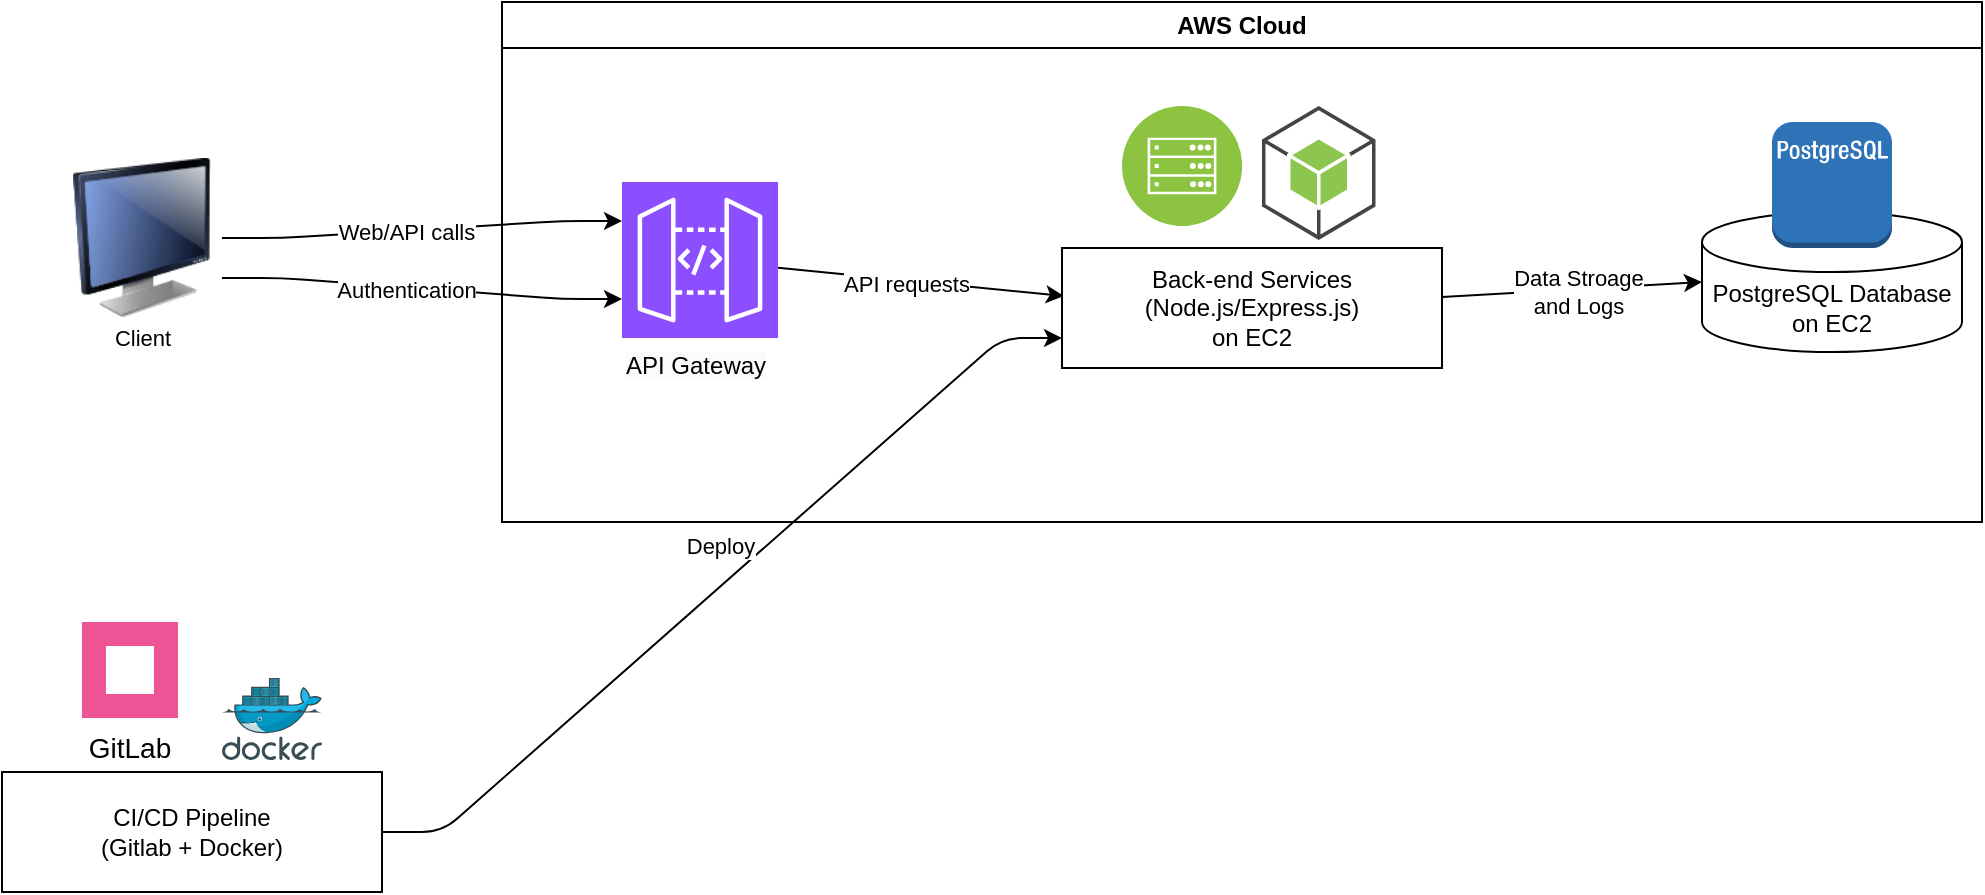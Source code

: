 <mxfile>
    <diagram id="TadUA5OTynd0SfXIiHl0" name="Page-1">
        <mxGraphModel dx="2187" dy="1416" grid="1" gridSize="10" guides="1" tooltips="1" connect="1" arrows="1" fold="1" page="1" pageScale="1" pageWidth="1169" pageHeight="827" background="#ffffff" math="0" shadow="0">
            <root>
                <mxCell id="0"/>
                <mxCell id="1" parent="0"/>
                <mxCell id="8" value="AWS Cloud" style="swimlane;whiteSpace=wrap;html=1;" vertex="1" parent="1">
                    <mxGeometry x="160" y="190" width="740" height="260" as="geometry"/>
                </mxCell>
                <mxCell id="17" style="edgeStyle=none;html=1;entryX=0.005;entryY=0.4;entryDx=0;entryDy=0;entryPerimeter=0;" edge="1" parent="8" source="34" target="9">
                    <mxGeometry relative="1" as="geometry">
                        <mxPoint x="160" y="170" as="sourcePoint"/>
                    </mxGeometry>
                </mxCell>
                <mxCell id="18" value="API requests" style="edgeLabel;html=1;align=center;verticalAlign=middle;resizable=0;points=[];" vertex="1" connectable="0" parent="17">
                    <mxGeometry x="-0.104" y="-2" relative="1" as="geometry">
                        <mxPoint as="offset"/>
                    </mxGeometry>
                </mxCell>
                <mxCell id="22" style="edgeStyle=none;html=1;entryX=0;entryY=0.5;entryDx=0;entryDy=0;entryPerimeter=0;" edge="1" parent="8" source="9" target="11">
                    <mxGeometry relative="1" as="geometry"/>
                </mxCell>
                <mxCell id="23" value="Data Stroage&lt;div&gt;and Logs&lt;/div&gt;" style="edgeLabel;html=1;align=center;verticalAlign=middle;resizable=0;points=[];" vertex="1" connectable="0" parent="22">
                    <mxGeometry x="-0.246" y="1" relative="1" as="geometry">
                        <mxPoint x="19" y="1" as="offset"/>
                    </mxGeometry>
                </mxCell>
                <mxCell id="37" value="" style="group" vertex="1" connectable="0" parent="8">
                    <mxGeometry x="60" y="90" width="80" height="110" as="geometry"/>
                </mxCell>
                <mxCell id="34" value="" style="sketch=0;points=[[0,0,0],[0.25,0,0],[0.5,0,0],[0.75,0,0],[1,0,0],[0,1,0],[0.25,1,0],[0.5,1,0],[0.75,1,0],[1,1,0],[0,0.25,0],[0,0.5,0],[0,0.75,0],[1,0.25,0],[1,0.5,0],[1,0.75,0]];outlineConnect=0;fontColor=#232F3E;fillColor=#8C4FFF;strokeColor=#ffffff;dashed=0;verticalLabelPosition=bottom;verticalAlign=top;align=center;html=1;fontSize=12;fontStyle=0;aspect=fixed;shape=mxgraph.aws4.resourceIcon;resIcon=mxgraph.aws4.api_gateway;" vertex="1" parent="37">
                    <mxGeometry width="78" height="78" as="geometry"/>
                </mxCell>
                <mxCell id="35" value="&lt;span style=&quot;color: rgb(0, 0, 0); font-family: Helvetica; font-size: 12px; font-style: normal; font-variant-ligatures: normal; font-variant-caps: normal; font-weight: 400; letter-spacing: normal; orphans: 2; text-align: center; text-indent: 0px; text-transform: none; widows: 2; word-spacing: 0px; -webkit-text-stroke-width: 0px; white-space: normal; background-color: rgb(251, 251, 251); text-decoration-thickness: initial; text-decoration-style: initial; text-decoration-color: initial; display: inline !important; float: none;&quot;&gt;API Gateway&lt;/span&gt;" style="text;whiteSpace=wrap;html=1;" vertex="1" parent="37">
                    <mxGeometry y="78" width="80" height="32" as="geometry"/>
                </mxCell>
                <mxCell id="38" value="" style="group" vertex="1" connectable="0" parent="8">
                    <mxGeometry x="280" y="52" width="190" height="131" as="geometry"/>
                </mxCell>
                <mxCell id="9" value="Back-end&amp;nbsp;&lt;span style=&quot;background-color: transparent;&quot;&gt;Services&lt;/span&gt;&lt;div&gt;(Node.js/Express.js)&lt;/div&gt;&lt;div&gt;on EC2&lt;/div&gt;" style="whiteSpace=wrap;html=1;" vertex="1" parent="38">
                    <mxGeometry y="71" width="190" height="60" as="geometry"/>
                </mxCell>
                <mxCell id="32" value="" style="image;aspect=fixed;perimeter=ellipsePerimeter;html=1;align=center;shadow=0;dashed=0;fontColor=#4277BB;labelBackgroundColor=default;fontSize=12;spacingTop=3;image=img/lib/ibm/infrastructure/mobile_backend.svg;" vertex="1" parent="38">
                    <mxGeometry x="30" width="60" height="60" as="geometry"/>
                </mxCell>
                <mxCell id="33" value="" style="outlineConnect=0;dashed=0;verticalLabelPosition=bottom;verticalAlign=top;align=center;html=1;shape=mxgraph.aws3.android;fillColor=#8CC64F;gradientColor=none;" vertex="1" parent="38">
                    <mxGeometry x="100" width="56.75" height="67" as="geometry"/>
                </mxCell>
                <mxCell id="39" value="" style="group" vertex="1" connectable="0" parent="8">
                    <mxGeometry x="600" y="60" width="130" height="115" as="geometry"/>
                </mxCell>
                <mxCell id="11" value="PostgreSQL Database&lt;div&gt;on EC2&lt;/div&gt;" style="shape=cylinder3;whiteSpace=wrap;html=1;boundedLbl=1;backgroundOutline=1;size=15;" vertex="1" parent="39">
                    <mxGeometry y="45" width="130" height="70" as="geometry"/>
                </mxCell>
                <mxCell id="31" value="" style="outlineConnect=0;dashed=0;verticalLabelPosition=bottom;verticalAlign=top;align=center;html=1;shape=mxgraph.aws3.postgre_sql_instance;fillColor=#2E73B8;gradientColor=none;" vertex="1" parent="39">
                    <mxGeometry x="35" width="60" height="63" as="geometry"/>
                </mxCell>
                <mxCell id="13" value="" style="endArrow=classic;html=1;edgeStyle=entityRelationEdgeStyle;entryX=0;entryY=0.25;entryDx=0;entryDy=0;entryPerimeter=0;" edge="1" parent="1" source="24" target="34">
                    <mxGeometry width="50" height="50" relative="1" as="geometry">
                        <mxPoint x="35" y="322.5" as="sourcePoint"/>
                        <mxPoint x="200" y="345" as="targetPoint"/>
                        <Array as="points">
                            <mxPoint x="10" y="270"/>
                        </Array>
                    </mxGeometry>
                </mxCell>
                <mxCell id="14" value="Web/API calls" style="edgeLabel;html=1;align=center;verticalAlign=middle;resizable=0;points=[];" vertex="1" connectable="0" parent="13">
                    <mxGeometry x="-0.08" y="-1" relative="1" as="geometry">
                        <mxPoint as="offset"/>
                    </mxGeometry>
                </mxCell>
                <mxCell id="15" value="" style="endArrow=classic;html=1;exitX=1;exitY=0.75;exitDx=0;exitDy=0;entryX=0;entryY=0.75;entryDx=0;entryDy=0;edgeStyle=entityRelationEdgeStyle;entryPerimeter=0;" edge="1" parent="1" source="24" target="34">
                    <mxGeometry width="50" height="50" relative="1" as="geometry">
                        <mxPoint x="35" y="345" as="sourcePoint"/>
                        <mxPoint x="200" y="375" as="targetPoint"/>
                        <Array as="points">
                            <mxPoint x="20" y="280"/>
                        </Array>
                    </mxGeometry>
                </mxCell>
                <mxCell id="16" value="Authentication" style="edgeLabel;html=1;align=center;verticalAlign=middle;resizable=0;points=[];" vertex="1" connectable="0" parent="15">
                    <mxGeometry x="-0.08" y="-1" relative="1" as="geometry">
                        <mxPoint as="offset"/>
                    </mxGeometry>
                </mxCell>
                <mxCell id="20" style="edgeStyle=entityRelationEdgeStyle;html=1;entryX=0;entryY=0.75;entryDx=0;entryDy=0;" edge="1" parent="1" source="19" target="9">
                    <mxGeometry relative="1" as="geometry"/>
                </mxCell>
                <mxCell id="21" value="Deploy" style="edgeLabel;html=1;align=center;verticalAlign=middle;resizable=0;points=[];" vertex="1" connectable="0" parent="20">
                    <mxGeometry x="-0.161" y="5" relative="1" as="geometry">
                        <mxPoint x="28" y="-39" as="offset"/>
                    </mxGeometry>
                </mxCell>
                <mxCell id="26" value="" style="group" vertex="1" connectable="0" parent="1">
                    <mxGeometry x="-60" y="268" width="80" height="89.998" as="geometry"/>
                </mxCell>
                <mxCell id="24" value="" style="image;html=1;image=img/lib/clip_art/computers/Monitor_128x128.png" vertex="1" parent="26">
                    <mxGeometry width="80" height="80" as="geometry"/>
                </mxCell>
                <mxCell id="25" value="Client" style="edgeLabel;html=1;align=center;verticalAlign=middle;resizable=0;points=[];" vertex="1" connectable="0" parent="26">
                    <mxGeometry x="39.996" y="89.998" as="geometry"/>
                </mxCell>
                <mxCell id="40" value="" style="group" vertex="1" connectable="0" parent="1">
                    <mxGeometry x="-90" y="500" width="190" height="135" as="geometry"/>
                </mxCell>
                <mxCell id="19" value="CI/CD Pipeline&lt;div&gt;(Gitlab + Docker)&lt;/div&gt;" style="whiteSpace=wrap;html=1;" vertex="1" parent="40">
                    <mxGeometry y="75" width="190" height="60" as="geometry"/>
                </mxCell>
                <mxCell id="27" value="GitLab" style="shape=rect;fillColor=#EE5396;aspect=fixed;resizable=0;labelPosition=center;verticalLabelPosition=bottom;align=center;verticalAlign=top;strokeColor=none;fontSize=14;" vertex="1" parent="40">
                    <mxGeometry x="40" width="48" height="48" as="geometry"/>
                </mxCell>
                <mxCell id="28" value="" style="fillColor=#ffffff;strokeColor=none;dashed=0;outlineConnect=0;html=1;labelPosition=center;verticalLabelPosition=bottom;verticalAlign=top;part=1;movable=0;resizable=0;rotatable=0;shape=mxgraph.ibm_cloud.logo--gitlab" vertex="1" parent="27">
                    <mxGeometry width="24" height="24" relative="1" as="geometry">
                        <mxPoint x="12" y="12" as="offset"/>
                    </mxGeometry>
                </mxCell>
                <mxCell id="29" value="" style="image;sketch=0;aspect=fixed;html=1;points=[];align=center;fontSize=12;image=img/lib/mscae/Docker.svg;" vertex="1" parent="40">
                    <mxGeometry x="110" y="28" width="50" height="41" as="geometry"/>
                </mxCell>
            </root>
        </mxGraphModel>
    </diagram>
</mxfile>